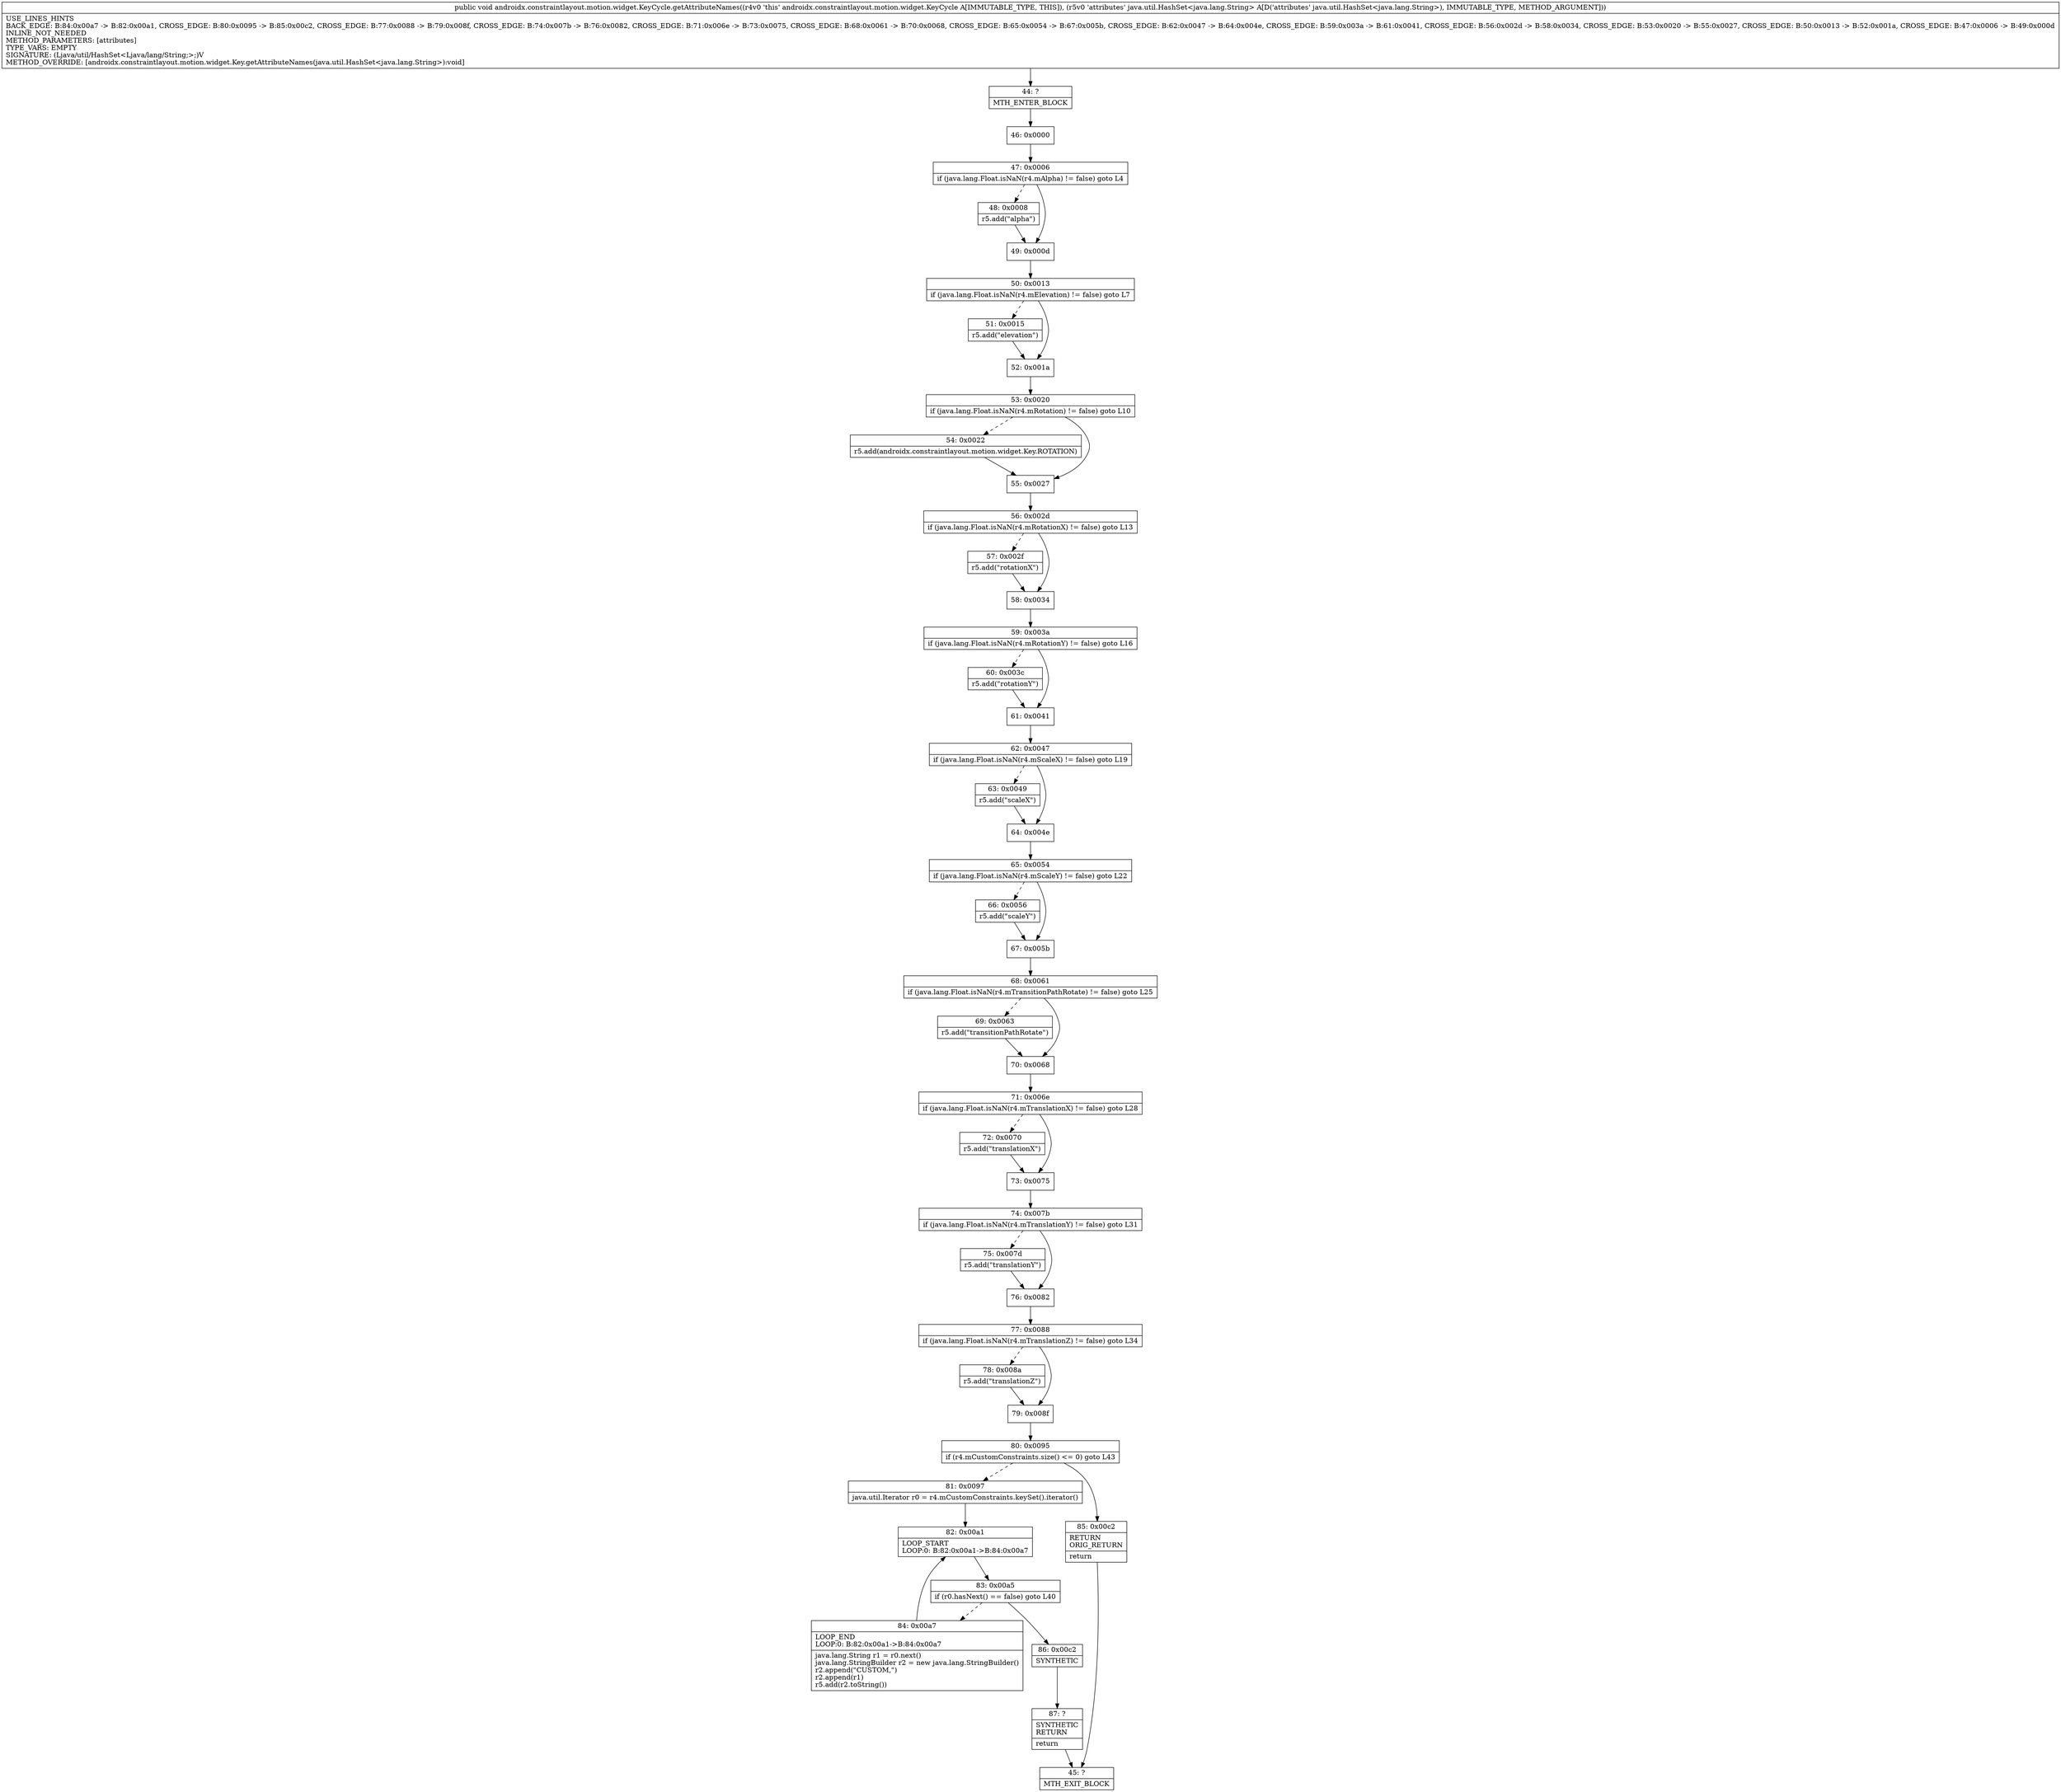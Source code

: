 digraph "CFG forandroidx.constraintlayout.motion.widget.KeyCycle.getAttributeNames(Ljava\/util\/HashSet;)V" {
Node_44 [shape=record,label="{44\:\ ?|MTH_ENTER_BLOCK\l}"];
Node_46 [shape=record,label="{46\:\ 0x0000}"];
Node_47 [shape=record,label="{47\:\ 0x0006|if (java.lang.Float.isNaN(r4.mAlpha) != false) goto L4\l}"];
Node_48 [shape=record,label="{48\:\ 0x0008|r5.add(\"alpha\")\l}"];
Node_49 [shape=record,label="{49\:\ 0x000d}"];
Node_50 [shape=record,label="{50\:\ 0x0013|if (java.lang.Float.isNaN(r4.mElevation) != false) goto L7\l}"];
Node_51 [shape=record,label="{51\:\ 0x0015|r5.add(\"elevation\")\l}"];
Node_52 [shape=record,label="{52\:\ 0x001a}"];
Node_53 [shape=record,label="{53\:\ 0x0020|if (java.lang.Float.isNaN(r4.mRotation) != false) goto L10\l}"];
Node_54 [shape=record,label="{54\:\ 0x0022|r5.add(androidx.constraintlayout.motion.widget.Key.ROTATION)\l}"];
Node_55 [shape=record,label="{55\:\ 0x0027}"];
Node_56 [shape=record,label="{56\:\ 0x002d|if (java.lang.Float.isNaN(r4.mRotationX) != false) goto L13\l}"];
Node_57 [shape=record,label="{57\:\ 0x002f|r5.add(\"rotationX\")\l}"];
Node_58 [shape=record,label="{58\:\ 0x0034}"];
Node_59 [shape=record,label="{59\:\ 0x003a|if (java.lang.Float.isNaN(r4.mRotationY) != false) goto L16\l}"];
Node_60 [shape=record,label="{60\:\ 0x003c|r5.add(\"rotationY\")\l}"];
Node_61 [shape=record,label="{61\:\ 0x0041}"];
Node_62 [shape=record,label="{62\:\ 0x0047|if (java.lang.Float.isNaN(r4.mScaleX) != false) goto L19\l}"];
Node_63 [shape=record,label="{63\:\ 0x0049|r5.add(\"scaleX\")\l}"];
Node_64 [shape=record,label="{64\:\ 0x004e}"];
Node_65 [shape=record,label="{65\:\ 0x0054|if (java.lang.Float.isNaN(r4.mScaleY) != false) goto L22\l}"];
Node_66 [shape=record,label="{66\:\ 0x0056|r5.add(\"scaleY\")\l}"];
Node_67 [shape=record,label="{67\:\ 0x005b}"];
Node_68 [shape=record,label="{68\:\ 0x0061|if (java.lang.Float.isNaN(r4.mTransitionPathRotate) != false) goto L25\l}"];
Node_69 [shape=record,label="{69\:\ 0x0063|r5.add(\"transitionPathRotate\")\l}"];
Node_70 [shape=record,label="{70\:\ 0x0068}"];
Node_71 [shape=record,label="{71\:\ 0x006e|if (java.lang.Float.isNaN(r4.mTranslationX) != false) goto L28\l}"];
Node_72 [shape=record,label="{72\:\ 0x0070|r5.add(\"translationX\")\l}"];
Node_73 [shape=record,label="{73\:\ 0x0075}"];
Node_74 [shape=record,label="{74\:\ 0x007b|if (java.lang.Float.isNaN(r4.mTranslationY) != false) goto L31\l}"];
Node_75 [shape=record,label="{75\:\ 0x007d|r5.add(\"translationY\")\l}"];
Node_76 [shape=record,label="{76\:\ 0x0082}"];
Node_77 [shape=record,label="{77\:\ 0x0088|if (java.lang.Float.isNaN(r4.mTranslationZ) != false) goto L34\l}"];
Node_78 [shape=record,label="{78\:\ 0x008a|r5.add(\"translationZ\")\l}"];
Node_79 [shape=record,label="{79\:\ 0x008f}"];
Node_80 [shape=record,label="{80\:\ 0x0095|if (r4.mCustomConstraints.size() \<= 0) goto L43\l}"];
Node_81 [shape=record,label="{81\:\ 0x0097|java.util.Iterator r0 = r4.mCustomConstraints.keySet().iterator()\l}"];
Node_82 [shape=record,label="{82\:\ 0x00a1|LOOP_START\lLOOP:0: B:82:0x00a1\-\>B:84:0x00a7\l}"];
Node_83 [shape=record,label="{83\:\ 0x00a5|if (r0.hasNext() == false) goto L40\l}"];
Node_84 [shape=record,label="{84\:\ 0x00a7|LOOP_END\lLOOP:0: B:82:0x00a1\-\>B:84:0x00a7\l|java.lang.String r1 = r0.next()\ljava.lang.StringBuilder r2 = new java.lang.StringBuilder()\lr2.append(\"CUSTOM,\")\lr2.append(r1)\lr5.add(r2.toString())\l}"];
Node_86 [shape=record,label="{86\:\ 0x00c2|SYNTHETIC\l}"];
Node_87 [shape=record,label="{87\:\ ?|SYNTHETIC\lRETURN\l|return\l}"];
Node_45 [shape=record,label="{45\:\ ?|MTH_EXIT_BLOCK\l}"];
Node_85 [shape=record,label="{85\:\ 0x00c2|RETURN\lORIG_RETURN\l|return\l}"];
MethodNode[shape=record,label="{public void androidx.constraintlayout.motion.widget.KeyCycle.getAttributeNames((r4v0 'this' androidx.constraintlayout.motion.widget.KeyCycle A[IMMUTABLE_TYPE, THIS]), (r5v0 'attributes' java.util.HashSet\<java.lang.String\> A[D('attributes' java.util.HashSet\<java.lang.String\>), IMMUTABLE_TYPE, METHOD_ARGUMENT]))  | USE_LINES_HINTS\lBACK_EDGE: B:84:0x00a7 \-\> B:82:0x00a1, CROSS_EDGE: B:80:0x0095 \-\> B:85:0x00c2, CROSS_EDGE: B:77:0x0088 \-\> B:79:0x008f, CROSS_EDGE: B:74:0x007b \-\> B:76:0x0082, CROSS_EDGE: B:71:0x006e \-\> B:73:0x0075, CROSS_EDGE: B:68:0x0061 \-\> B:70:0x0068, CROSS_EDGE: B:65:0x0054 \-\> B:67:0x005b, CROSS_EDGE: B:62:0x0047 \-\> B:64:0x004e, CROSS_EDGE: B:59:0x003a \-\> B:61:0x0041, CROSS_EDGE: B:56:0x002d \-\> B:58:0x0034, CROSS_EDGE: B:53:0x0020 \-\> B:55:0x0027, CROSS_EDGE: B:50:0x0013 \-\> B:52:0x001a, CROSS_EDGE: B:47:0x0006 \-\> B:49:0x000d\lINLINE_NOT_NEEDED\lMETHOD_PARAMETERS: [attributes]\lTYPE_VARS: EMPTY\lSIGNATURE: (Ljava\/util\/HashSet\<Ljava\/lang\/String;\>;)V\lMETHOD_OVERRIDE: [androidx.constraintlayout.motion.widget.Key.getAttributeNames(java.util.HashSet\<java.lang.String\>):void]\l}"];
MethodNode -> Node_44;Node_44 -> Node_46;
Node_46 -> Node_47;
Node_47 -> Node_48[style=dashed];
Node_47 -> Node_49;
Node_48 -> Node_49;
Node_49 -> Node_50;
Node_50 -> Node_51[style=dashed];
Node_50 -> Node_52;
Node_51 -> Node_52;
Node_52 -> Node_53;
Node_53 -> Node_54[style=dashed];
Node_53 -> Node_55;
Node_54 -> Node_55;
Node_55 -> Node_56;
Node_56 -> Node_57[style=dashed];
Node_56 -> Node_58;
Node_57 -> Node_58;
Node_58 -> Node_59;
Node_59 -> Node_60[style=dashed];
Node_59 -> Node_61;
Node_60 -> Node_61;
Node_61 -> Node_62;
Node_62 -> Node_63[style=dashed];
Node_62 -> Node_64;
Node_63 -> Node_64;
Node_64 -> Node_65;
Node_65 -> Node_66[style=dashed];
Node_65 -> Node_67;
Node_66 -> Node_67;
Node_67 -> Node_68;
Node_68 -> Node_69[style=dashed];
Node_68 -> Node_70;
Node_69 -> Node_70;
Node_70 -> Node_71;
Node_71 -> Node_72[style=dashed];
Node_71 -> Node_73;
Node_72 -> Node_73;
Node_73 -> Node_74;
Node_74 -> Node_75[style=dashed];
Node_74 -> Node_76;
Node_75 -> Node_76;
Node_76 -> Node_77;
Node_77 -> Node_78[style=dashed];
Node_77 -> Node_79;
Node_78 -> Node_79;
Node_79 -> Node_80;
Node_80 -> Node_81[style=dashed];
Node_80 -> Node_85;
Node_81 -> Node_82;
Node_82 -> Node_83;
Node_83 -> Node_84[style=dashed];
Node_83 -> Node_86;
Node_84 -> Node_82;
Node_86 -> Node_87;
Node_87 -> Node_45;
Node_85 -> Node_45;
}

